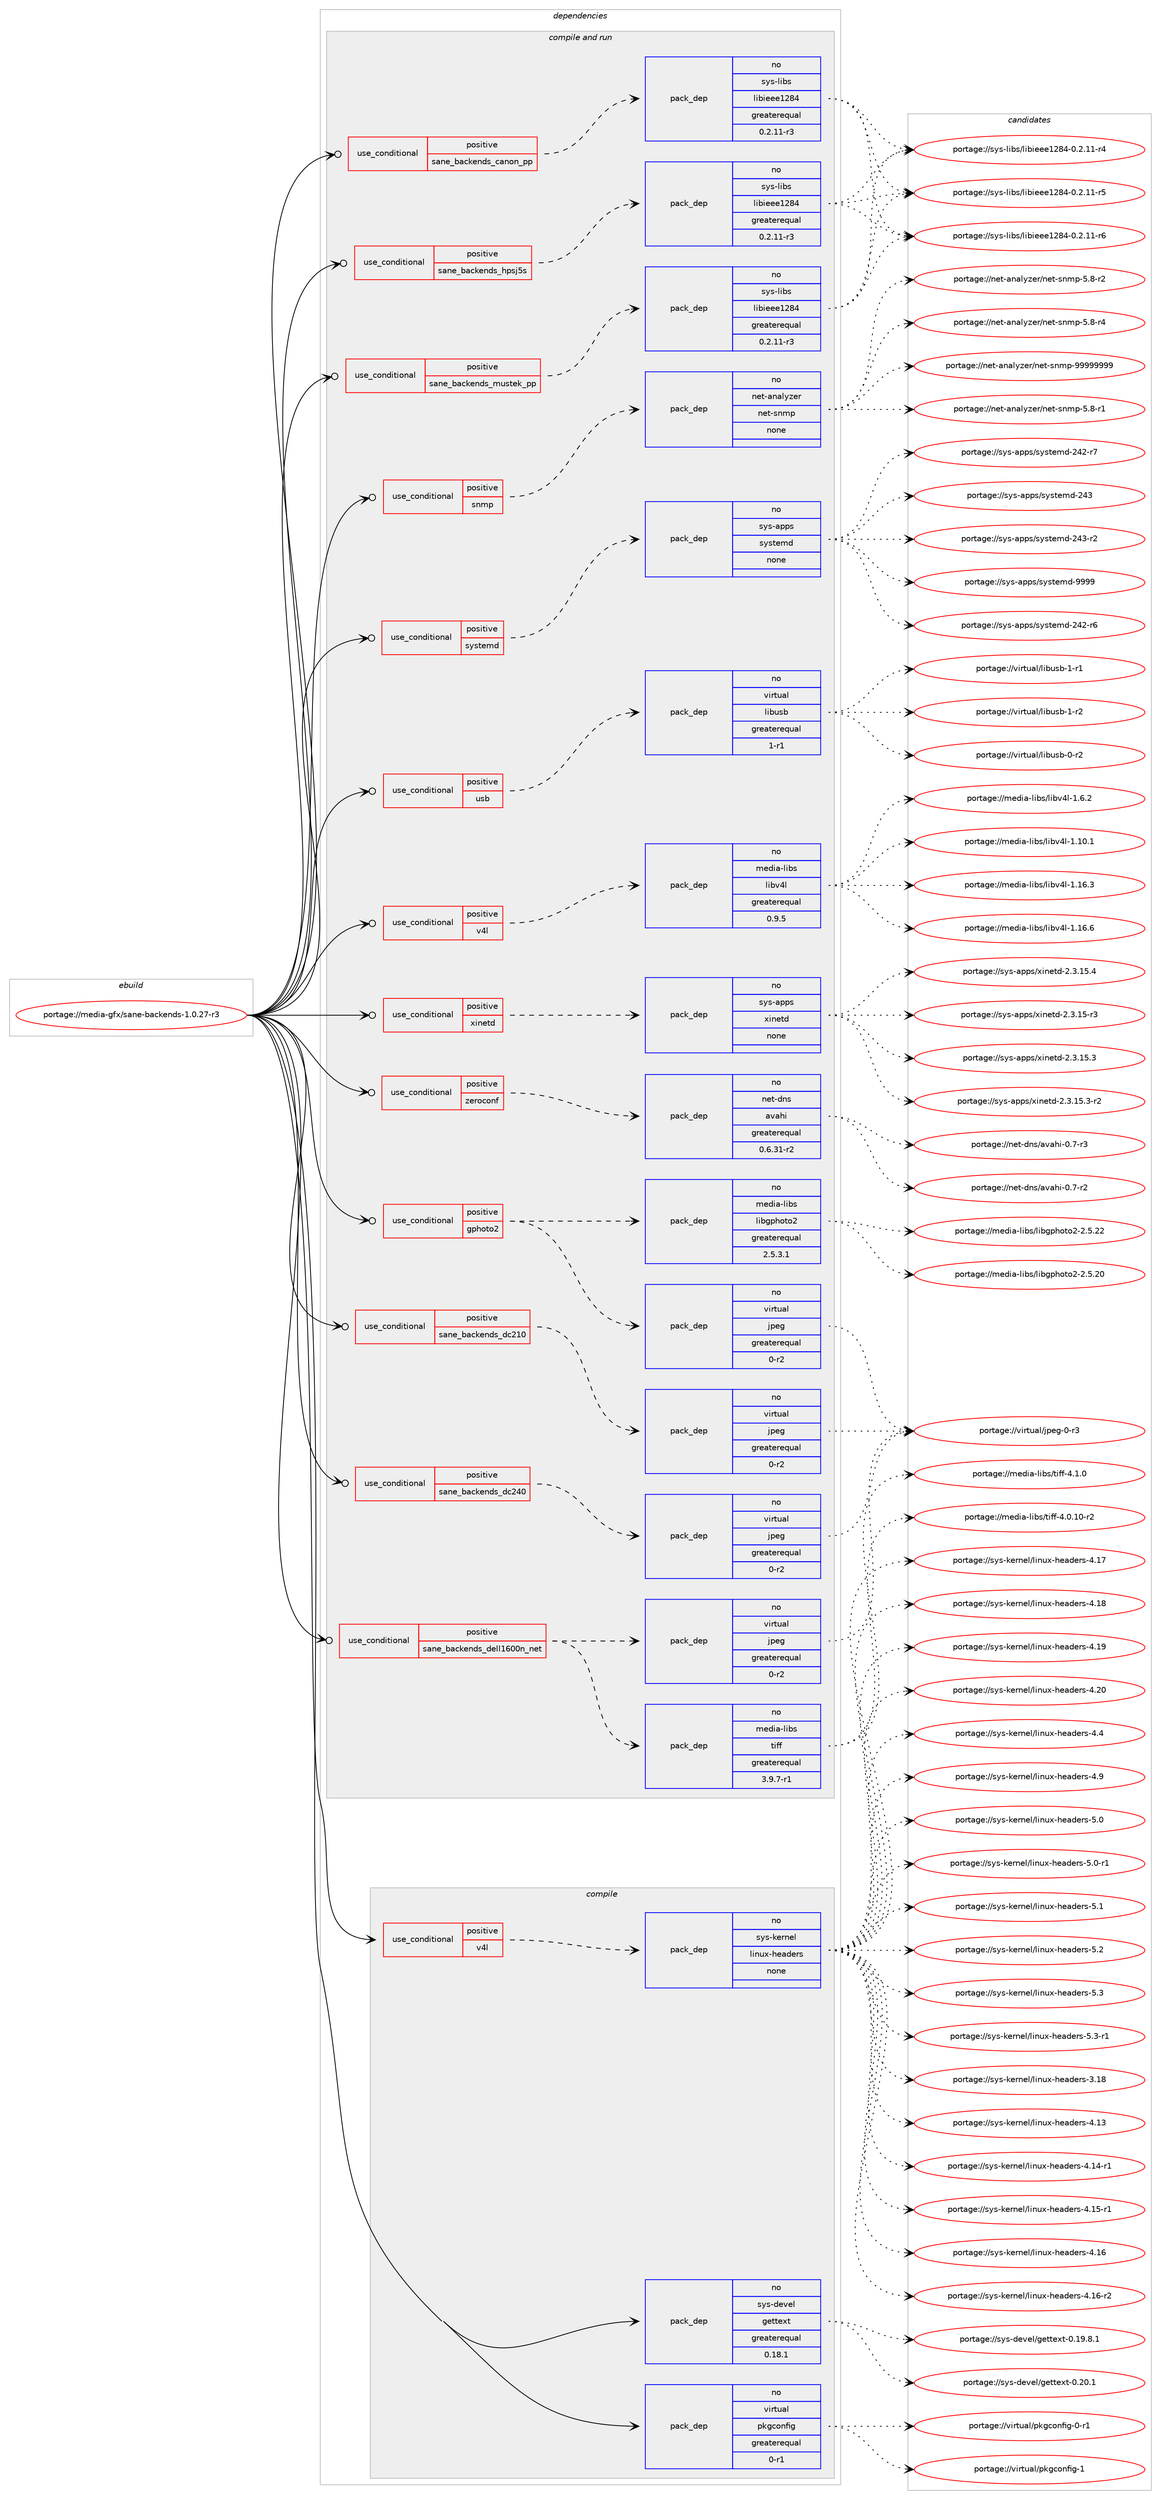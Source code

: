 digraph prolog {

# *************
# Graph options
# *************

newrank=true;
concentrate=true;
compound=true;
graph [rankdir=LR,fontname=Helvetica,fontsize=10,ranksep=1.5];#, ranksep=2.5, nodesep=0.2];
edge  [arrowhead=vee];
node  [fontname=Helvetica,fontsize=10];

# **********
# The ebuild
# **********

subgraph cluster_leftcol {
color=gray;
rank=same;
label=<<i>ebuild</i>>;
id [label="portage://media-gfx/sane-backends-1.0.27-r3", color=red, width=4, href="../media-gfx/sane-backends-1.0.27-r3.svg"];
}

# ****************
# The dependencies
# ****************

subgraph cluster_midcol {
color=gray;
label=<<i>dependencies</i>>;
subgraph cluster_compile {
fillcolor="#eeeeee";
style=filled;
label=<<i>compile</i>>;
subgraph cond78948 {
dependency316201 [label=<<TABLE BORDER="0" CELLBORDER="1" CELLSPACING="0" CELLPADDING="4"><TR><TD ROWSPAN="3" CELLPADDING="10">use_conditional</TD></TR><TR><TD>positive</TD></TR><TR><TD>v4l</TD></TR></TABLE>>, shape=none, color=red];
subgraph pack232161 {
dependency316202 [label=<<TABLE BORDER="0" CELLBORDER="1" CELLSPACING="0" CELLPADDING="4" WIDTH="220"><TR><TD ROWSPAN="6" CELLPADDING="30">pack_dep</TD></TR><TR><TD WIDTH="110">no</TD></TR><TR><TD>sys-kernel</TD></TR><TR><TD>linux-headers</TD></TR><TR><TD>none</TD></TR><TR><TD></TD></TR></TABLE>>, shape=none, color=blue];
}
dependency316201:e -> dependency316202:w [weight=20,style="dashed",arrowhead="vee"];
}
id:e -> dependency316201:w [weight=20,style="solid",arrowhead="vee"];
subgraph pack232162 {
dependency316203 [label=<<TABLE BORDER="0" CELLBORDER="1" CELLSPACING="0" CELLPADDING="4" WIDTH="220"><TR><TD ROWSPAN="6" CELLPADDING="30">pack_dep</TD></TR><TR><TD WIDTH="110">no</TD></TR><TR><TD>sys-devel</TD></TR><TR><TD>gettext</TD></TR><TR><TD>greaterequal</TD></TR><TR><TD>0.18.1</TD></TR></TABLE>>, shape=none, color=blue];
}
id:e -> dependency316203:w [weight=20,style="solid",arrowhead="vee"];
subgraph pack232163 {
dependency316204 [label=<<TABLE BORDER="0" CELLBORDER="1" CELLSPACING="0" CELLPADDING="4" WIDTH="220"><TR><TD ROWSPAN="6" CELLPADDING="30">pack_dep</TD></TR><TR><TD WIDTH="110">no</TD></TR><TR><TD>virtual</TD></TR><TR><TD>pkgconfig</TD></TR><TR><TD>greaterequal</TD></TR><TR><TD>0-r1</TD></TR></TABLE>>, shape=none, color=blue];
}
id:e -> dependency316204:w [weight=20,style="solid",arrowhead="vee"];
}
subgraph cluster_compileandrun {
fillcolor="#eeeeee";
style=filled;
label=<<i>compile and run</i>>;
subgraph cond78949 {
dependency316205 [label=<<TABLE BORDER="0" CELLBORDER="1" CELLSPACING="0" CELLPADDING="4"><TR><TD ROWSPAN="3" CELLPADDING="10">use_conditional</TD></TR><TR><TD>positive</TD></TR><TR><TD>gphoto2</TD></TR></TABLE>>, shape=none, color=red];
subgraph pack232164 {
dependency316206 [label=<<TABLE BORDER="0" CELLBORDER="1" CELLSPACING="0" CELLPADDING="4" WIDTH="220"><TR><TD ROWSPAN="6" CELLPADDING="30">pack_dep</TD></TR><TR><TD WIDTH="110">no</TD></TR><TR><TD>media-libs</TD></TR><TR><TD>libgphoto2</TD></TR><TR><TD>greaterequal</TD></TR><TR><TD>2.5.3.1</TD></TR></TABLE>>, shape=none, color=blue];
}
dependency316205:e -> dependency316206:w [weight=20,style="dashed",arrowhead="vee"];
subgraph pack232165 {
dependency316207 [label=<<TABLE BORDER="0" CELLBORDER="1" CELLSPACING="0" CELLPADDING="4" WIDTH="220"><TR><TD ROWSPAN="6" CELLPADDING="30">pack_dep</TD></TR><TR><TD WIDTH="110">no</TD></TR><TR><TD>virtual</TD></TR><TR><TD>jpeg</TD></TR><TR><TD>greaterequal</TD></TR><TR><TD>0-r2</TD></TR></TABLE>>, shape=none, color=blue];
}
dependency316205:e -> dependency316207:w [weight=20,style="dashed",arrowhead="vee"];
}
id:e -> dependency316205:w [weight=20,style="solid",arrowhead="odotvee"];
subgraph cond78950 {
dependency316208 [label=<<TABLE BORDER="0" CELLBORDER="1" CELLSPACING="0" CELLPADDING="4"><TR><TD ROWSPAN="3" CELLPADDING="10">use_conditional</TD></TR><TR><TD>positive</TD></TR><TR><TD>sane_backends_canon_pp</TD></TR></TABLE>>, shape=none, color=red];
subgraph pack232166 {
dependency316209 [label=<<TABLE BORDER="0" CELLBORDER="1" CELLSPACING="0" CELLPADDING="4" WIDTH="220"><TR><TD ROWSPAN="6" CELLPADDING="30">pack_dep</TD></TR><TR><TD WIDTH="110">no</TD></TR><TR><TD>sys-libs</TD></TR><TR><TD>libieee1284</TD></TR><TR><TD>greaterequal</TD></TR><TR><TD>0.2.11-r3</TD></TR></TABLE>>, shape=none, color=blue];
}
dependency316208:e -> dependency316209:w [weight=20,style="dashed",arrowhead="vee"];
}
id:e -> dependency316208:w [weight=20,style="solid",arrowhead="odotvee"];
subgraph cond78951 {
dependency316210 [label=<<TABLE BORDER="0" CELLBORDER="1" CELLSPACING="0" CELLPADDING="4"><TR><TD ROWSPAN="3" CELLPADDING="10">use_conditional</TD></TR><TR><TD>positive</TD></TR><TR><TD>sane_backends_dc210</TD></TR></TABLE>>, shape=none, color=red];
subgraph pack232167 {
dependency316211 [label=<<TABLE BORDER="0" CELLBORDER="1" CELLSPACING="0" CELLPADDING="4" WIDTH="220"><TR><TD ROWSPAN="6" CELLPADDING="30">pack_dep</TD></TR><TR><TD WIDTH="110">no</TD></TR><TR><TD>virtual</TD></TR><TR><TD>jpeg</TD></TR><TR><TD>greaterequal</TD></TR><TR><TD>0-r2</TD></TR></TABLE>>, shape=none, color=blue];
}
dependency316210:e -> dependency316211:w [weight=20,style="dashed",arrowhead="vee"];
}
id:e -> dependency316210:w [weight=20,style="solid",arrowhead="odotvee"];
subgraph cond78952 {
dependency316212 [label=<<TABLE BORDER="0" CELLBORDER="1" CELLSPACING="0" CELLPADDING="4"><TR><TD ROWSPAN="3" CELLPADDING="10">use_conditional</TD></TR><TR><TD>positive</TD></TR><TR><TD>sane_backends_dc240</TD></TR></TABLE>>, shape=none, color=red];
subgraph pack232168 {
dependency316213 [label=<<TABLE BORDER="0" CELLBORDER="1" CELLSPACING="0" CELLPADDING="4" WIDTH="220"><TR><TD ROWSPAN="6" CELLPADDING="30">pack_dep</TD></TR><TR><TD WIDTH="110">no</TD></TR><TR><TD>virtual</TD></TR><TR><TD>jpeg</TD></TR><TR><TD>greaterequal</TD></TR><TR><TD>0-r2</TD></TR></TABLE>>, shape=none, color=blue];
}
dependency316212:e -> dependency316213:w [weight=20,style="dashed",arrowhead="vee"];
}
id:e -> dependency316212:w [weight=20,style="solid",arrowhead="odotvee"];
subgraph cond78953 {
dependency316214 [label=<<TABLE BORDER="0" CELLBORDER="1" CELLSPACING="0" CELLPADDING="4"><TR><TD ROWSPAN="3" CELLPADDING="10">use_conditional</TD></TR><TR><TD>positive</TD></TR><TR><TD>sane_backends_dell1600n_net</TD></TR></TABLE>>, shape=none, color=red];
subgraph pack232169 {
dependency316215 [label=<<TABLE BORDER="0" CELLBORDER="1" CELLSPACING="0" CELLPADDING="4" WIDTH="220"><TR><TD ROWSPAN="6" CELLPADDING="30">pack_dep</TD></TR><TR><TD WIDTH="110">no</TD></TR><TR><TD>virtual</TD></TR><TR><TD>jpeg</TD></TR><TR><TD>greaterequal</TD></TR><TR><TD>0-r2</TD></TR></TABLE>>, shape=none, color=blue];
}
dependency316214:e -> dependency316215:w [weight=20,style="dashed",arrowhead="vee"];
subgraph pack232170 {
dependency316216 [label=<<TABLE BORDER="0" CELLBORDER="1" CELLSPACING="0" CELLPADDING="4" WIDTH="220"><TR><TD ROWSPAN="6" CELLPADDING="30">pack_dep</TD></TR><TR><TD WIDTH="110">no</TD></TR><TR><TD>media-libs</TD></TR><TR><TD>tiff</TD></TR><TR><TD>greaterequal</TD></TR><TR><TD>3.9.7-r1</TD></TR></TABLE>>, shape=none, color=blue];
}
dependency316214:e -> dependency316216:w [weight=20,style="dashed",arrowhead="vee"];
}
id:e -> dependency316214:w [weight=20,style="solid",arrowhead="odotvee"];
subgraph cond78954 {
dependency316217 [label=<<TABLE BORDER="0" CELLBORDER="1" CELLSPACING="0" CELLPADDING="4"><TR><TD ROWSPAN="3" CELLPADDING="10">use_conditional</TD></TR><TR><TD>positive</TD></TR><TR><TD>sane_backends_hpsj5s</TD></TR></TABLE>>, shape=none, color=red];
subgraph pack232171 {
dependency316218 [label=<<TABLE BORDER="0" CELLBORDER="1" CELLSPACING="0" CELLPADDING="4" WIDTH="220"><TR><TD ROWSPAN="6" CELLPADDING="30">pack_dep</TD></TR><TR><TD WIDTH="110">no</TD></TR><TR><TD>sys-libs</TD></TR><TR><TD>libieee1284</TD></TR><TR><TD>greaterequal</TD></TR><TR><TD>0.2.11-r3</TD></TR></TABLE>>, shape=none, color=blue];
}
dependency316217:e -> dependency316218:w [weight=20,style="dashed",arrowhead="vee"];
}
id:e -> dependency316217:w [weight=20,style="solid",arrowhead="odotvee"];
subgraph cond78955 {
dependency316219 [label=<<TABLE BORDER="0" CELLBORDER="1" CELLSPACING="0" CELLPADDING="4"><TR><TD ROWSPAN="3" CELLPADDING="10">use_conditional</TD></TR><TR><TD>positive</TD></TR><TR><TD>sane_backends_mustek_pp</TD></TR></TABLE>>, shape=none, color=red];
subgraph pack232172 {
dependency316220 [label=<<TABLE BORDER="0" CELLBORDER="1" CELLSPACING="0" CELLPADDING="4" WIDTH="220"><TR><TD ROWSPAN="6" CELLPADDING="30">pack_dep</TD></TR><TR><TD WIDTH="110">no</TD></TR><TR><TD>sys-libs</TD></TR><TR><TD>libieee1284</TD></TR><TR><TD>greaterequal</TD></TR><TR><TD>0.2.11-r3</TD></TR></TABLE>>, shape=none, color=blue];
}
dependency316219:e -> dependency316220:w [weight=20,style="dashed",arrowhead="vee"];
}
id:e -> dependency316219:w [weight=20,style="solid",arrowhead="odotvee"];
subgraph cond78956 {
dependency316221 [label=<<TABLE BORDER="0" CELLBORDER="1" CELLSPACING="0" CELLPADDING="4"><TR><TD ROWSPAN="3" CELLPADDING="10">use_conditional</TD></TR><TR><TD>positive</TD></TR><TR><TD>snmp</TD></TR></TABLE>>, shape=none, color=red];
subgraph pack232173 {
dependency316222 [label=<<TABLE BORDER="0" CELLBORDER="1" CELLSPACING="0" CELLPADDING="4" WIDTH="220"><TR><TD ROWSPAN="6" CELLPADDING="30">pack_dep</TD></TR><TR><TD WIDTH="110">no</TD></TR><TR><TD>net-analyzer</TD></TR><TR><TD>net-snmp</TD></TR><TR><TD>none</TD></TR><TR><TD></TD></TR></TABLE>>, shape=none, color=blue];
}
dependency316221:e -> dependency316222:w [weight=20,style="dashed",arrowhead="vee"];
}
id:e -> dependency316221:w [weight=20,style="solid",arrowhead="odotvee"];
subgraph cond78957 {
dependency316223 [label=<<TABLE BORDER="0" CELLBORDER="1" CELLSPACING="0" CELLPADDING="4"><TR><TD ROWSPAN="3" CELLPADDING="10">use_conditional</TD></TR><TR><TD>positive</TD></TR><TR><TD>systemd</TD></TR></TABLE>>, shape=none, color=red];
subgraph pack232174 {
dependency316224 [label=<<TABLE BORDER="0" CELLBORDER="1" CELLSPACING="0" CELLPADDING="4" WIDTH="220"><TR><TD ROWSPAN="6" CELLPADDING="30">pack_dep</TD></TR><TR><TD WIDTH="110">no</TD></TR><TR><TD>sys-apps</TD></TR><TR><TD>systemd</TD></TR><TR><TD>none</TD></TR><TR><TD></TD></TR></TABLE>>, shape=none, color=blue];
}
dependency316223:e -> dependency316224:w [weight=20,style="dashed",arrowhead="vee"];
}
id:e -> dependency316223:w [weight=20,style="solid",arrowhead="odotvee"];
subgraph cond78958 {
dependency316225 [label=<<TABLE BORDER="0" CELLBORDER="1" CELLSPACING="0" CELLPADDING="4"><TR><TD ROWSPAN="3" CELLPADDING="10">use_conditional</TD></TR><TR><TD>positive</TD></TR><TR><TD>usb</TD></TR></TABLE>>, shape=none, color=red];
subgraph pack232175 {
dependency316226 [label=<<TABLE BORDER="0" CELLBORDER="1" CELLSPACING="0" CELLPADDING="4" WIDTH="220"><TR><TD ROWSPAN="6" CELLPADDING="30">pack_dep</TD></TR><TR><TD WIDTH="110">no</TD></TR><TR><TD>virtual</TD></TR><TR><TD>libusb</TD></TR><TR><TD>greaterequal</TD></TR><TR><TD>1-r1</TD></TR></TABLE>>, shape=none, color=blue];
}
dependency316225:e -> dependency316226:w [weight=20,style="dashed",arrowhead="vee"];
}
id:e -> dependency316225:w [weight=20,style="solid",arrowhead="odotvee"];
subgraph cond78959 {
dependency316227 [label=<<TABLE BORDER="0" CELLBORDER="1" CELLSPACING="0" CELLPADDING="4"><TR><TD ROWSPAN="3" CELLPADDING="10">use_conditional</TD></TR><TR><TD>positive</TD></TR><TR><TD>v4l</TD></TR></TABLE>>, shape=none, color=red];
subgraph pack232176 {
dependency316228 [label=<<TABLE BORDER="0" CELLBORDER="1" CELLSPACING="0" CELLPADDING="4" WIDTH="220"><TR><TD ROWSPAN="6" CELLPADDING="30">pack_dep</TD></TR><TR><TD WIDTH="110">no</TD></TR><TR><TD>media-libs</TD></TR><TR><TD>libv4l</TD></TR><TR><TD>greaterequal</TD></TR><TR><TD>0.9.5</TD></TR></TABLE>>, shape=none, color=blue];
}
dependency316227:e -> dependency316228:w [weight=20,style="dashed",arrowhead="vee"];
}
id:e -> dependency316227:w [weight=20,style="solid",arrowhead="odotvee"];
subgraph cond78960 {
dependency316229 [label=<<TABLE BORDER="0" CELLBORDER="1" CELLSPACING="0" CELLPADDING="4"><TR><TD ROWSPAN="3" CELLPADDING="10">use_conditional</TD></TR><TR><TD>positive</TD></TR><TR><TD>xinetd</TD></TR></TABLE>>, shape=none, color=red];
subgraph pack232177 {
dependency316230 [label=<<TABLE BORDER="0" CELLBORDER="1" CELLSPACING="0" CELLPADDING="4" WIDTH="220"><TR><TD ROWSPAN="6" CELLPADDING="30">pack_dep</TD></TR><TR><TD WIDTH="110">no</TD></TR><TR><TD>sys-apps</TD></TR><TR><TD>xinetd</TD></TR><TR><TD>none</TD></TR><TR><TD></TD></TR></TABLE>>, shape=none, color=blue];
}
dependency316229:e -> dependency316230:w [weight=20,style="dashed",arrowhead="vee"];
}
id:e -> dependency316229:w [weight=20,style="solid",arrowhead="odotvee"];
subgraph cond78961 {
dependency316231 [label=<<TABLE BORDER="0" CELLBORDER="1" CELLSPACING="0" CELLPADDING="4"><TR><TD ROWSPAN="3" CELLPADDING="10">use_conditional</TD></TR><TR><TD>positive</TD></TR><TR><TD>zeroconf</TD></TR></TABLE>>, shape=none, color=red];
subgraph pack232178 {
dependency316232 [label=<<TABLE BORDER="0" CELLBORDER="1" CELLSPACING="0" CELLPADDING="4" WIDTH="220"><TR><TD ROWSPAN="6" CELLPADDING="30">pack_dep</TD></TR><TR><TD WIDTH="110">no</TD></TR><TR><TD>net-dns</TD></TR><TR><TD>avahi</TD></TR><TR><TD>greaterequal</TD></TR><TR><TD>0.6.31-r2</TD></TR></TABLE>>, shape=none, color=blue];
}
dependency316231:e -> dependency316232:w [weight=20,style="dashed",arrowhead="vee"];
}
id:e -> dependency316231:w [weight=20,style="solid",arrowhead="odotvee"];
}
subgraph cluster_run {
fillcolor="#eeeeee";
style=filled;
label=<<i>run</i>>;
}
}

# **************
# The candidates
# **************

subgraph cluster_choices {
rank=same;
color=gray;
label=<<i>candidates</i>>;

subgraph choice232161 {
color=black;
nodesep=1;
choiceportage115121115451071011141101011084710810511011712045104101971001011141154551464956 [label="portage://sys-kernel/linux-headers-3.18", color=red, width=4,href="../sys-kernel/linux-headers-3.18.svg"];
choiceportage115121115451071011141101011084710810511011712045104101971001011141154552464951 [label="portage://sys-kernel/linux-headers-4.13", color=red, width=4,href="../sys-kernel/linux-headers-4.13.svg"];
choiceportage1151211154510710111411010110847108105110117120451041019710010111411545524649524511449 [label="portage://sys-kernel/linux-headers-4.14-r1", color=red, width=4,href="../sys-kernel/linux-headers-4.14-r1.svg"];
choiceportage1151211154510710111411010110847108105110117120451041019710010111411545524649534511449 [label="portage://sys-kernel/linux-headers-4.15-r1", color=red, width=4,href="../sys-kernel/linux-headers-4.15-r1.svg"];
choiceportage115121115451071011141101011084710810511011712045104101971001011141154552464954 [label="portage://sys-kernel/linux-headers-4.16", color=red, width=4,href="../sys-kernel/linux-headers-4.16.svg"];
choiceportage1151211154510710111411010110847108105110117120451041019710010111411545524649544511450 [label="portage://sys-kernel/linux-headers-4.16-r2", color=red, width=4,href="../sys-kernel/linux-headers-4.16-r2.svg"];
choiceportage115121115451071011141101011084710810511011712045104101971001011141154552464955 [label="portage://sys-kernel/linux-headers-4.17", color=red, width=4,href="../sys-kernel/linux-headers-4.17.svg"];
choiceportage115121115451071011141101011084710810511011712045104101971001011141154552464956 [label="portage://sys-kernel/linux-headers-4.18", color=red, width=4,href="../sys-kernel/linux-headers-4.18.svg"];
choiceportage115121115451071011141101011084710810511011712045104101971001011141154552464957 [label="portage://sys-kernel/linux-headers-4.19", color=red, width=4,href="../sys-kernel/linux-headers-4.19.svg"];
choiceportage115121115451071011141101011084710810511011712045104101971001011141154552465048 [label="portage://sys-kernel/linux-headers-4.20", color=red, width=4,href="../sys-kernel/linux-headers-4.20.svg"];
choiceportage1151211154510710111411010110847108105110117120451041019710010111411545524652 [label="portage://sys-kernel/linux-headers-4.4", color=red, width=4,href="../sys-kernel/linux-headers-4.4.svg"];
choiceportage1151211154510710111411010110847108105110117120451041019710010111411545524657 [label="portage://sys-kernel/linux-headers-4.9", color=red, width=4,href="../sys-kernel/linux-headers-4.9.svg"];
choiceportage1151211154510710111411010110847108105110117120451041019710010111411545534648 [label="portage://sys-kernel/linux-headers-5.0", color=red, width=4,href="../sys-kernel/linux-headers-5.0.svg"];
choiceportage11512111545107101114110101108471081051101171204510410197100101114115455346484511449 [label="portage://sys-kernel/linux-headers-5.0-r1", color=red, width=4,href="../sys-kernel/linux-headers-5.0-r1.svg"];
choiceportage1151211154510710111411010110847108105110117120451041019710010111411545534649 [label="portage://sys-kernel/linux-headers-5.1", color=red, width=4,href="../sys-kernel/linux-headers-5.1.svg"];
choiceportage1151211154510710111411010110847108105110117120451041019710010111411545534650 [label="portage://sys-kernel/linux-headers-5.2", color=red, width=4,href="../sys-kernel/linux-headers-5.2.svg"];
choiceportage1151211154510710111411010110847108105110117120451041019710010111411545534651 [label="portage://sys-kernel/linux-headers-5.3", color=red, width=4,href="../sys-kernel/linux-headers-5.3.svg"];
choiceportage11512111545107101114110101108471081051101171204510410197100101114115455346514511449 [label="portage://sys-kernel/linux-headers-5.3-r1", color=red, width=4,href="../sys-kernel/linux-headers-5.3-r1.svg"];
dependency316202:e -> choiceportage115121115451071011141101011084710810511011712045104101971001011141154551464956:w [style=dotted,weight="100"];
dependency316202:e -> choiceportage115121115451071011141101011084710810511011712045104101971001011141154552464951:w [style=dotted,weight="100"];
dependency316202:e -> choiceportage1151211154510710111411010110847108105110117120451041019710010111411545524649524511449:w [style=dotted,weight="100"];
dependency316202:e -> choiceportage1151211154510710111411010110847108105110117120451041019710010111411545524649534511449:w [style=dotted,weight="100"];
dependency316202:e -> choiceportage115121115451071011141101011084710810511011712045104101971001011141154552464954:w [style=dotted,weight="100"];
dependency316202:e -> choiceportage1151211154510710111411010110847108105110117120451041019710010111411545524649544511450:w [style=dotted,weight="100"];
dependency316202:e -> choiceportage115121115451071011141101011084710810511011712045104101971001011141154552464955:w [style=dotted,weight="100"];
dependency316202:e -> choiceportage115121115451071011141101011084710810511011712045104101971001011141154552464956:w [style=dotted,weight="100"];
dependency316202:e -> choiceportage115121115451071011141101011084710810511011712045104101971001011141154552464957:w [style=dotted,weight="100"];
dependency316202:e -> choiceportage115121115451071011141101011084710810511011712045104101971001011141154552465048:w [style=dotted,weight="100"];
dependency316202:e -> choiceportage1151211154510710111411010110847108105110117120451041019710010111411545524652:w [style=dotted,weight="100"];
dependency316202:e -> choiceportage1151211154510710111411010110847108105110117120451041019710010111411545524657:w [style=dotted,weight="100"];
dependency316202:e -> choiceportage1151211154510710111411010110847108105110117120451041019710010111411545534648:w [style=dotted,weight="100"];
dependency316202:e -> choiceportage11512111545107101114110101108471081051101171204510410197100101114115455346484511449:w [style=dotted,weight="100"];
dependency316202:e -> choiceportage1151211154510710111411010110847108105110117120451041019710010111411545534649:w [style=dotted,weight="100"];
dependency316202:e -> choiceportage1151211154510710111411010110847108105110117120451041019710010111411545534650:w [style=dotted,weight="100"];
dependency316202:e -> choiceportage1151211154510710111411010110847108105110117120451041019710010111411545534651:w [style=dotted,weight="100"];
dependency316202:e -> choiceportage11512111545107101114110101108471081051101171204510410197100101114115455346514511449:w [style=dotted,weight="100"];
}
subgraph choice232162 {
color=black;
nodesep=1;
choiceportage1151211154510010111810110847103101116116101120116454846495746564649 [label="portage://sys-devel/gettext-0.19.8.1", color=red, width=4,href="../sys-devel/gettext-0.19.8.1.svg"];
choiceportage115121115451001011181011084710310111611610112011645484650484649 [label="portage://sys-devel/gettext-0.20.1", color=red, width=4,href="../sys-devel/gettext-0.20.1.svg"];
dependency316203:e -> choiceportage1151211154510010111810110847103101116116101120116454846495746564649:w [style=dotted,weight="100"];
dependency316203:e -> choiceportage115121115451001011181011084710310111611610112011645484650484649:w [style=dotted,weight="100"];
}
subgraph choice232163 {
color=black;
nodesep=1;
choiceportage11810511411611797108471121071039911111010210510345484511449 [label="portage://virtual/pkgconfig-0-r1", color=red, width=4,href="../virtual/pkgconfig-0-r1.svg"];
choiceportage1181051141161179710847112107103991111101021051034549 [label="portage://virtual/pkgconfig-1", color=red, width=4,href="../virtual/pkgconfig-1.svg"];
dependency316204:e -> choiceportage11810511411611797108471121071039911111010210510345484511449:w [style=dotted,weight="100"];
dependency316204:e -> choiceportage1181051141161179710847112107103991111101021051034549:w [style=dotted,weight="100"];
}
subgraph choice232164 {
color=black;
nodesep=1;
choiceportage10910110010597451081059811547108105981031121041111161115045504653465048 [label="portage://media-libs/libgphoto2-2.5.20", color=red, width=4,href="../media-libs/libgphoto2-2.5.20.svg"];
choiceportage10910110010597451081059811547108105981031121041111161115045504653465050 [label="portage://media-libs/libgphoto2-2.5.22", color=red, width=4,href="../media-libs/libgphoto2-2.5.22.svg"];
dependency316206:e -> choiceportage10910110010597451081059811547108105981031121041111161115045504653465048:w [style=dotted,weight="100"];
dependency316206:e -> choiceportage10910110010597451081059811547108105981031121041111161115045504653465050:w [style=dotted,weight="100"];
}
subgraph choice232165 {
color=black;
nodesep=1;
choiceportage118105114116117971084710611210110345484511451 [label="portage://virtual/jpeg-0-r3", color=red, width=4,href="../virtual/jpeg-0-r3.svg"];
dependency316207:e -> choiceportage118105114116117971084710611210110345484511451:w [style=dotted,weight="100"];
}
subgraph choice232166 {
color=black;
nodesep=1;
choiceportage1151211154510810598115471081059810510110110149505652454846504649494511452 [label="portage://sys-libs/libieee1284-0.2.11-r4", color=red, width=4,href="../sys-libs/libieee1284-0.2.11-r4.svg"];
choiceportage1151211154510810598115471081059810510110110149505652454846504649494511453 [label="portage://sys-libs/libieee1284-0.2.11-r5", color=red, width=4,href="../sys-libs/libieee1284-0.2.11-r5.svg"];
choiceportage1151211154510810598115471081059810510110110149505652454846504649494511454 [label="portage://sys-libs/libieee1284-0.2.11-r6", color=red, width=4,href="../sys-libs/libieee1284-0.2.11-r6.svg"];
dependency316209:e -> choiceportage1151211154510810598115471081059810510110110149505652454846504649494511452:w [style=dotted,weight="100"];
dependency316209:e -> choiceportage1151211154510810598115471081059810510110110149505652454846504649494511453:w [style=dotted,weight="100"];
dependency316209:e -> choiceportage1151211154510810598115471081059810510110110149505652454846504649494511454:w [style=dotted,weight="100"];
}
subgraph choice232167 {
color=black;
nodesep=1;
choiceportage118105114116117971084710611210110345484511451 [label="portage://virtual/jpeg-0-r3", color=red, width=4,href="../virtual/jpeg-0-r3.svg"];
dependency316211:e -> choiceportage118105114116117971084710611210110345484511451:w [style=dotted,weight="100"];
}
subgraph choice232168 {
color=black;
nodesep=1;
choiceportage118105114116117971084710611210110345484511451 [label="portage://virtual/jpeg-0-r3", color=red, width=4,href="../virtual/jpeg-0-r3.svg"];
dependency316213:e -> choiceportage118105114116117971084710611210110345484511451:w [style=dotted,weight="100"];
}
subgraph choice232169 {
color=black;
nodesep=1;
choiceportage118105114116117971084710611210110345484511451 [label="portage://virtual/jpeg-0-r3", color=red, width=4,href="../virtual/jpeg-0-r3.svg"];
dependency316215:e -> choiceportage118105114116117971084710611210110345484511451:w [style=dotted,weight="100"];
}
subgraph choice232170 {
color=black;
nodesep=1;
choiceportage10910110010597451081059811547116105102102455246484649484511450 [label="portage://media-libs/tiff-4.0.10-r2", color=red, width=4,href="../media-libs/tiff-4.0.10-r2.svg"];
choiceportage10910110010597451081059811547116105102102455246494648 [label="portage://media-libs/tiff-4.1.0", color=red, width=4,href="../media-libs/tiff-4.1.0.svg"];
dependency316216:e -> choiceportage10910110010597451081059811547116105102102455246484649484511450:w [style=dotted,weight="100"];
dependency316216:e -> choiceportage10910110010597451081059811547116105102102455246494648:w [style=dotted,weight="100"];
}
subgraph choice232171 {
color=black;
nodesep=1;
choiceportage1151211154510810598115471081059810510110110149505652454846504649494511452 [label="portage://sys-libs/libieee1284-0.2.11-r4", color=red, width=4,href="../sys-libs/libieee1284-0.2.11-r4.svg"];
choiceportage1151211154510810598115471081059810510110110149505652454846504649494511453 [label="portage://sys-libs/libieee1284-0.2.11-r5", color=red, width=4,href="../sys-libs/libieee1284-0.2.11-r5.svg"];
choiceportage1151211154510810598115471081059810510110110149505652454846504649494511454 [label="portage://sys-libs/libieee1284-0.2.11-r6", color=red, width=4,href="../sys-libs/libieee1284-0.2.11-r6.svg"];
dependency316218:e -> choiceportage1151211154510810598115471081059810510110110149505652454846504649494511452:w [style=dotted,weight="100"];
dependency316218:e -> choiceportage1151211154510810598115471081059810510110110149505652454846504649494511453:w [style=dotted,weight="100"];
dependency316218:e -> choiceportage1151211154510810598115471081059810510110110149505652454846504649494511454:w [style=dotted,weight="100"];
}
subgraph choice232172 {
color=black;
nodesep=1;
choiceportage1151211154510810598115471081059810510110110149505652454846504649494511452 [label="portage://sys-libs/libieee1284-0.2.11-r4", color=red, width=4,href="../sys-libs/libieee1284-0.2.11-r4.svg"];
choiceportage1151211154510810598115471081059810510110110149505652454846504649494511453 [label="portage://sys-libs/libieee1284-0.2.11-r5", color=red, width=4,href="../sys-libs/libieee1284-0.2.11-r5.svg"];
choiceportage1151211154510810598115471081059810510110110149505652454846504649494511454 [label="portage://sys-libs/libieee1284-0.2.11-r6", color=red, width=4,href="../sys-libs/libieee1284-0.2.11-r6.svg"];
dependency316220:e -> choiceportage1151211154510810598115471081059810510110110149505652454846504649494511452:w [style=dotted,weight="100"];
dependency316220:e -> choiceportage1151211154510810598115471081059810510110110149505652454846504649494511453:w [style=dotted,weight="100"];
dependency316220:e -> choiceportage1151211154510810598115471081059810510110110149505652454846504649494511454:w [style=dotted,weight="100"];
}
subgraph choice232173 {
color=black;
nodesep=1;
choiceportage1101011164597110971081211221011144711010111645115110109112455346564511449 [label="portage://net-analyzer/net-snmp-5.8-r1", color=red, width=4,href="../net-analyzer/net-snmp-5.8-r1.svg"];
choiceportage1101011164597110971081211221011144711010111645115110109112455346564511450 [label="portage://net-analyzer/net-snmp-5.8-r2", color=red, width=4,href="../net-analyzer/net-snmp-5.8-r2.svg"];
choiceportage1101011164597110971081211221011144711010111645115110109112455346564511452 [label="portage://net-analyzer/net-snmp-5.8-r4", color=red, width=4,href="../net-analyzer/net-snmp-5.8-r4.svg"];
choiceportage1101011164597110971081211221011144711010111645115110109112455757575757575757 [label="portage://net-analyzer/net-snmp-99999999", color=red, width=4,href="../net-analyzer/net-snmp-99999999.svg"];
dependency316222:e -> choiceportage1101011164597110971081211221011144711010111645115110109112455346564511449:w [style=dotted,weight="100"];
dependency316222:e -> choiceportage1101011164597110971081211221011144711010111645115110109112455346564511450:w [style=dotted,weight="100"];
dependency316222:e -> choiceportage1101011164597110971081211221011144711010111645115110109112455346564511452:w [style=dotted,weight="100"];
dependency316222:e -> choiceportage1101011164597110971081211221011144711010111645115110109112455757575757575757:w [style=dotted,weight="100"];
}
subgraph choice232174 {
color=black;
nodesep=1;
choiceportage115121115459711211211547115121115116101109100455052504511454 [label="portage://sys-apps/systemd-242-r6", color=red, width=4,href="../sys-apps/systemd-242-r6.svg"];
choiceportage115121115459711211211547115121115116101109100455052504511455 [label="portage://sys-apps/systemd-242-r7", color=red, width=4,href="../sys-apps/systemd-242-r7.svg"];
choiceportage11512111545971121121154711512111511610110910045505251 [label="portage://sys-apps/systemd-243", color=red, width=4,href="../sys-apps/systemd-243.svg"];
choiceportage115121115459711211211547115121115116101109100455052514511450 [label="portage://sys-apps/systemd-243-r2", color=red, width=4,href="../sys-apps/systemd-243-r2.svg"];
choiceportage1151211154597112112115471151211151161011091004557575757 [label="portage://sys-apps/systemd-9999", color=red, width=4,href="../sys-apps/systemd-9999.svg"];
dependency316224:e -> choiceportage115121115459711211211547115121115116101109100455052504511454:w [style=dotted,weight="100"];
dependency316224:e -> choiceportage115121115459711211211547115121115116101109100455052504511455:w [style=dotted,weight="100"];
dependency316224:e -> choiceportage11512111545971121121154711512111511610110910045505251:w [style=dotted,weight="100"];
dependency316224:e -> choiceportage115121115459711211211547115121115116101109100455052514511450:w [style=dotted,weight="100"];
dependency316224:e -> choiceportage1151211154597112112115471151211151161011091004557575757:w [style=dotted,weight="100"];
}
subgraph choice232175 {
color=black;
nodesep=1;
choiceportage1181051141161179710847108105981171159845484511450 [label="portage://virtual/libusb-0-r2", color=red, width=4,href="../virtual/libusb-0-r2.svg"];
choiceportage1181051141161179710847108105981171159845494511449 [label="portage://virtual/libusb-1-r1", color=red, width=4,href="../virtual/libusb-1-r1.svg"];
choiceportage1181051141161179710847108105981171159845494511450 [label="portage://virtual/libusb-1-r2", color=red, width=4,href="../virtual/libusb-1-r2.svg"];
dependency316226:e -> choiceportage1181051141161179710847108105981171159845484511450:w [style=dotted,weight="100"];
dependency316226:e -> choiceportage1181051141161179710847108105981171159845494511449:w [style=dotted,weight="100"];
dependency316226:e -> choiceportage1181051141161179710847108105981171159845494511450:w [style=dotted,weight="100"];
}
subgraph choice232176 {
color=black;
nodesep=1;
choiceportage10910110010597451081059811547108105981185210845494649484649 [label="portage://media-libs/libv4l-1.10.1", color=red, width=4,href="../media-libs/libv4l-1.10.1.svg"];
choiceportage10910110010597451081059811547108105981185210845494649544651 [label="portage://media-libs/libv4l-1.16.3", color=red, width=4,href="../media-libs/libv4l-1.16.3.svg"];
choiceportage10910110010597451081059811547108105981185210845494649544654 [label="portage://media-libs/libv4l-1.16.6", color=red, width=4,href="../media-libs/libv4l-1.16.6.svg"];
choiceportage109101100105974510810598115471081059811852108454946544650 [label="portage://media-libs/libv4l-1.6.2", color=red, width=4,href="../media-libs/libv4l-1.6.2.svg"];
dependency316228:e -> choiceportage10910110010597451081059811547108105981185210845494649484649:w [style=dotted,weight="100"];
dependency316228:e -> choiceportage10910110010597451081059811547108105981185210845494649544651:w [style=dotted,weight="100"];
dependency316228:e -> choiceportage10910110010597451081059811547108105981185210845494649544654:w [style=dotted,weight="100"];
dependency316228:e -> choiceportage109101100105974510810598115471081059811852108454946544650:w [style=dotted,weight="100"];
}
subgraph choice232177 {
color=black;
nodesep=1;
choiceportage115121115459711211211547120105110101116100455046514649534511451 [label="portage://sys-apps/xinetd-2.3.15-r3", color=red, width=4,href="../sys-apps/xinetd-2.3.15-r3.svg"];
choiceportage115121115459711211211547120105110101116100455046514649534651 [label="portage://sys-apps/xinetd-2.3.15.3", color=red, width=4,href="../sys-apps/xinetd-2.3.15.3.svg"];
choiceportage1151211154597112112115471201051101011161004550465146495346514511450 [label="portage://sys-apps/xinetd-2.3.15.3-r2", color=red, width=4,href="../sys-apps/xinetd-2.3.15.3-r2.svg"];
choiceportage115121115459711211211547120105110101116100455046514649534652 [label="portage://sys-apps/xinetd-2.3.15.4", color=red, width=4,href="../sys-apps/xinetd-2.3.15.4.svg"];
dependency316230:e -> choiceportage115121115459711211211547120105110101116100455046514649534511451:w [style=dotted,weight="100"];
dependency316230:e -> choiceportage115121115459711211211547120105110101116100455046514649534651:w [style=dotted,weight="100"];
dependency316230:e -> choiceportage1151211154597112112115471201051101011161004550465146495346514511450:w [style=dotted,weight="100"];
dependency316230:e -> choiceportage115121115459711211211547120105110101116100455046514649534652:w [style=dotted,weight="100"];
}
subgraph choice232178 {
color=black;
nodesep=1;
choiceportage11010111645100110115479711897104105454846554511450 [label="portage://net-dns/avahi-0.7-r2", color=red, width=4,href="../net-dns/avahi-0.7-r2.svg"];
choiceportage11010111645100110115479711897104105454846554511451 [label="portage://net-dns/avahi-0.7-r3", color=red, width=4,href="../net-dns/avahi-0.7-r3.svg"];
dependency316232:e -> choiceportage11010111645100110115479711897104105454846554511450:w [style=dotted,weight="100"];
dependency316232:e -> choiceportage11010111645100110115479711897104105454846554511451:w [style=dotted,weight="100"];
}
}

}
